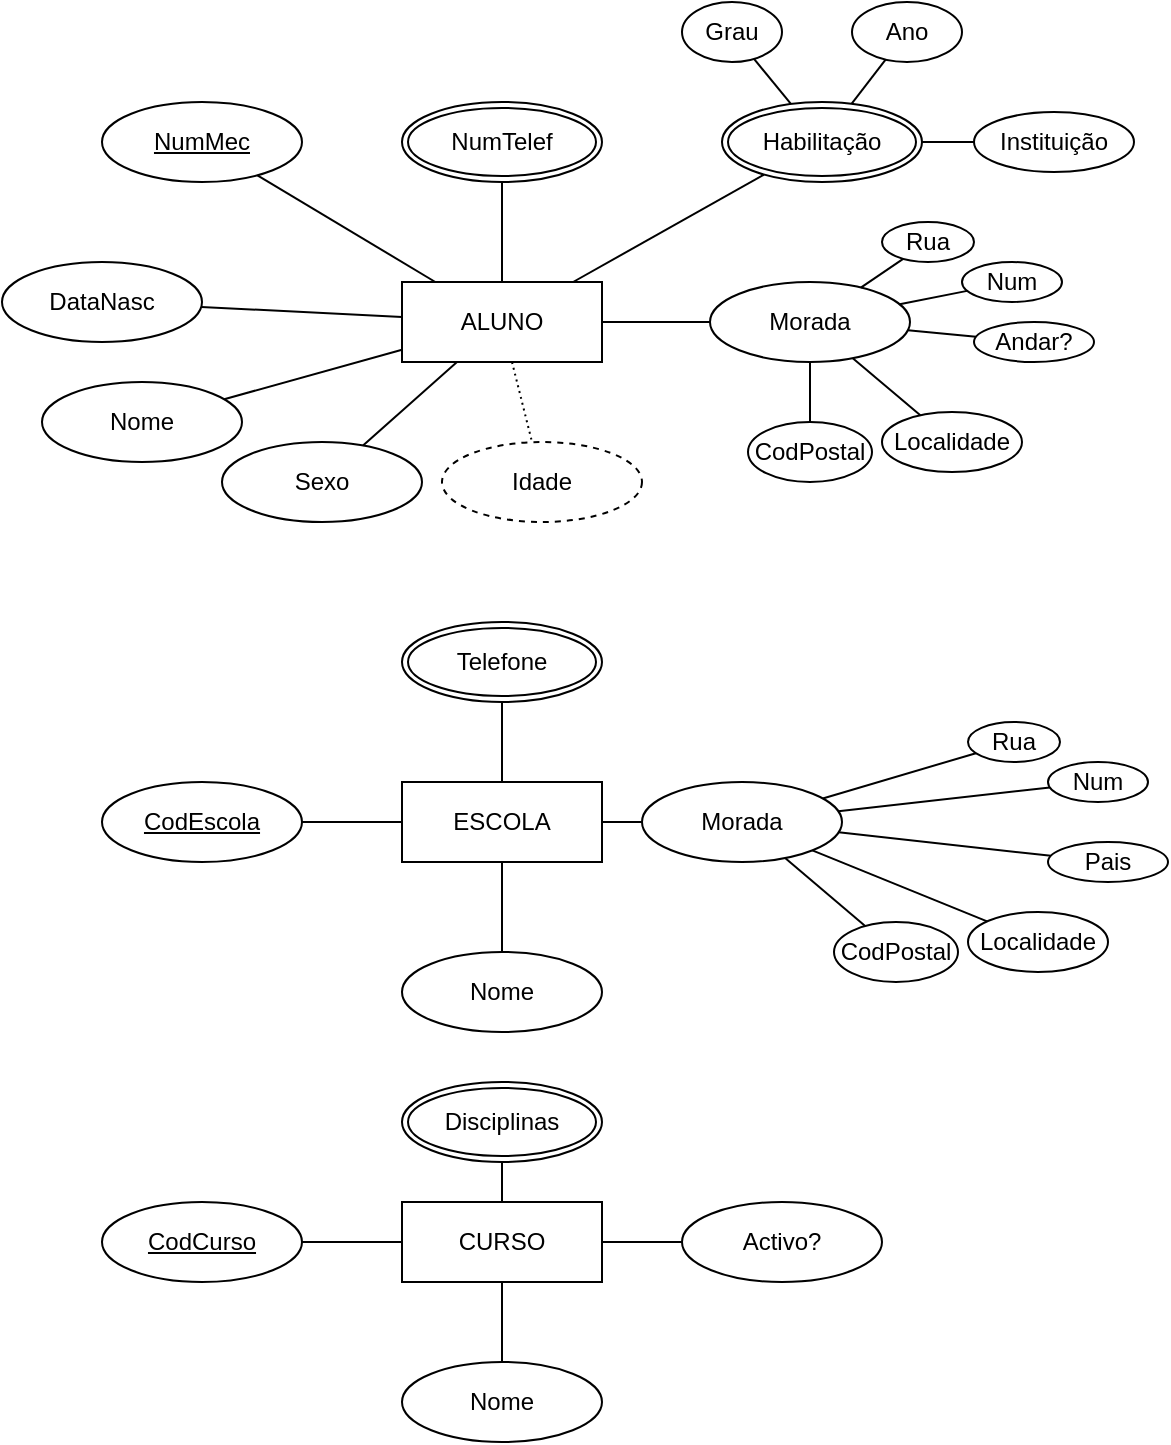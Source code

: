 <mxfile version="24.7.14">
  <diagram name="Página-1" id="6IiflMp-nN5JMO0304UB">
    <mxGraphModel dx="761" dy="517" grid="1" gridSize="10" guides="1" tooltips="1" connect="1" arrows="1" fold="1" page="1" pageScale="1" pageWidth="827" pageHeight="1169" math="0" shadow="0">
      <root>
        <mxCell id="0" />
        <mxCell id="1" parent="0" />
        <mxCell id="7PINaodsBSt505YF2r87-1" value="ALUNO" style="whiteSpace=wrap;html=1;align=center;" vertex="1" parent="1">
          <mxGeometry x="260" y="210" width="100" height="40" as="geometry" />
        </mxCell>
        <mxCell id="7PINaodsBSt505YF2r87-2" value="Nome" style="ellipse;whiteSpace=wrap;html=1;align=center;" vertex="1" parent="1">
          <mxGeometry x="80" y="260" width="100" height="40" as="geometry" />
        </mxCell>
        <mxCell id="7PINaodsBSt505YF2r87-3" value="Sexo" style="ellipse;whiteSpace=wrap;html=1;align=center;" vertex="1" parent="1">
          <mxGeometry x="170" y="290" width="100" height="40" as="geometry" />
        </mxCell>
        <mxCell id="7PINaodsBSt505YF2r87-4" value="DataNasc" style="ellipse;whiteSpace=wrap;html=1;align=center;" vertex="1" parent="1">
          <mxGeometry x="60" y="200" width="100" height="40" as="geometry" />
        </mxCell>
        <mxCell id="7PINaodsBSt505YF2r87-5" value="NumMec" style="ellipse;whiteSpace=wrap;html=1;align=center;fontStyle=4;" vertex="1" parent="1">
          <mxGeometry x="110" y="120" width="100" height="40" as="geometry" />
        </mxCell>
        <mxCell id="7PINaodsBSt505YF2r87-6" value="" style="endArrow=none;html=1;rounded=0;" edge="1" parent="1" source="7PINaodsBSt505YF2r87-2" target="7PINaodsBSt505YF2r87-1">
          <mxGeometry relative="1" as="geometry">
            <mxPoint x="290" y="390" as="sourcePoint" />
            <mxPoint x="450" y="390" as="targetPoint" />
          </mxGeometry>
        </mxCell>
        <mxCell id="7PINaodsBSt505YF2r87-7" value="" style="endArrow=none;html=1;rounded=0;" edge="1" parent="1" source="7PINaodsBSt505YF2r87-1" target="7PINaodsBSt505YF2r87-3">
          <mxGeometry relative="1" as="geometry">
            <mxPoint x="290" y="390" as="sourcePoint" />
            <mxPoint x="450" y="390" as="targetPoint" />
          </mxGeometry>
        </mxCell>
        <mxCell id="7PINaodsBSt505YF2r87-8" value="" style="endArrow=none;html=1;rounded=0;" edge="1" parent="1" source="7PINaodsBSt505YF2r87-1" target="7PINaodsBSt505YF2r87-4">
          <mxGeometry relative="1" as="geometry">
            <mxPoint x="290" y="390" as="sourcePoint" />
            <mxPoint x="130.0" y="260" as="targetPoint" />
          </mxGeometry>
        </mxCell>
        <mxCell id="7PINaodsBSt505YF2r87-9" value="" style="endArrow=none;html=1;rounded=0;" edge="1" parent="1" source="7PINaodsBSt505YF2r87-1" target="7PINaodsBSt505YF2r87-5">
          <mxGeometry relative="1" as="geometry">
            <mxPoint x="290" y="390" as="sourcePoint" />
            <mxPoint x="450" y="390" as="targetPoint" />
          </mxGeometry>
        </mxCell>
        <mxCell id="7PINaodsBSt505YF2r87-11" value="Idade" style="ellipse;whiteSpace=wrap;html=1;align=center;dashed=1;" vertex="1" parent="1">
          <mxGeometry x="280" y="290" width="100" height="40" as="geometry" />
        </mxCell>
        <mxCell id="7PINaodsBSt505YF2r87-12" value="" style="endArrow=none;html=1;rounded=0;dashed=1;dashPattern=1 2;" edge="1" parent="1" source="7PINaodsBSt505YF2r87-1" target="7PINaodsBSt505YF2r87-11">
          <mxGeometry relative="1" as="geometry">
            <mxPoint x="290" y="390" as="sourcePoint" />
            <mxPoint x="450" y="390" as="targetPoint" />
          </mxGeometry>
        </mxCell>
        <mxCell id="7PINaodsBSt505YF2r87-14" value="NumTelef" style="ellipse;shape=doubleEllipse;margin=3;whiteSpace=wrap;html=1;align=center;" vertex="1" parent="1">
          <mxGeometry x="260" y="120" width="100" height="40" as="geometry" />
        </mxCell>
        <mxCell id="7PINaodsBSt505YF2r87-15" value="Habilitação" style="ellipse;shape=doubleEllipse;margin=3;whiteSpace=wrap;html=1;align=center;" vertex="1" parent="1">
          <mxGeometry x="420" y="120" width="100" height="40" as="geometry" />
        </mxCell>
        <mxCell id="7PINaodsBSt505YF2r87-16" value="" style="endArrow=none;html=1;rounded=0;" edge="1" parent="1" source="7PINaodsBSt505YF2r87-14" target="7PINaodsBSt505YF2r87-1">
          <mxGeometry relative="1" as="geometry">
            <mxPoint x="310" y="300" as="sourcePoint" />
            <mxPoint x="470" y="300" as="targetPoint" />
          </mxGeometry>
        </mxCell>
        <mxCell id="7PINaodsBSt505YF2r87-17" value="" style="endArrow=none;html=1;rounded=0;" edge="1" parent="1" source="7PINaodsBSt505YF2r87-1" target="7PINaodsBSt505YF2r87-15">
          <mxGeometry relative="1" as="geometry">
            <mxPoint x="310" y="300" as="sourcePoint" />
            <mxPoint x="470" y="300" as="targetPoint" />
          </mxGeometry>
        </mxCell>
        <mxCell id="7PINaodsBSt505YF2r87-18" value="Morada" style="ellipse;whiteSpace=wrap;html=1;align=center;" vertex="1" parent="1">
          <mxGeometry x="414" y="210" width="100" height="40" as="geometry" />
        </mxCell>
        <mxCell id="7PINaodsBSt505YF2r87-19" value="" style="endArrow=none;html=1;rounded=0;" edge="1" parent="1" source="7PINaodsBSt505YF2r87-1" target="7PINaodsBSt505YF2r87-18">
          <mxGeometry relative="1" as="geometry">
            <mxPoint x="310" y="300" as="sourcePoint" />
            <mxPoint x="470" y="300" as="targetPoint" />
          </mxGeometry>
        </mxCell>
        <mxCell id="7PINaodsBSt505YF2r87-20" value="CodPostal" style="ellipse;whiteSpace=wrap;html=1;align=center;" vertex="1" parent="1">
          <mxGeometry x="433" y="280" width="62" height="30" as="geometry" />
        </mxCell>
        <mxCell id="7PINaodsBSt505YF2r87-21" value="" style="endArrow=none;html=1;rounded=0;" edge="1" parent="1" source="7PINaodsBSt505YF2r87-18" target="7PINaodsBSt505YF2r87-20">
          <mxGeometry relative="1" as="geometry">
            <mxPoint x="310" y="300" as="sourcePoint" />
            <mxPoint x="470" y="300" as="targetPoint" />
          </mxGeometry>
        </mxCell>
        <mxCell id="7PINaodsBSt505YF2r87-22" value="Localidade" style="ellipse;whiteSpace=wrap;html=1;align=center;" vertex="1" parent="1">
          <mxGeometry x="500" y="275" width="70" height="30" as="geometry" />
        </mxCell>
        <mxCell id="7PINaodsBSt505YF2r87-23" value="" style="endArrow=none;html=1;rounded=0;" edge="1" parent="1" source="7PINaodsBSt505YF2r87-18" target="7PINaodsBSt505YF2r87-22">
          <mxGeometry relative="1" as="geometry">
            <mxPoint x="310" y="300" as="sourcePoint" />
            <mxPoint x="470" y="300" as="targetPoint" />
          </mxGeometry>
        </mxCell>
        <mxCell id="7PINaodsBSt505YF2r87-24" value="Andar?" style="ellipse;whiteSpace=wrap;html=1;align=center;" vertex="1" parent="1">
          <mxGeometry x="546" y="230" width="60" height="20" as="geometry" />
        </mxCell>
        <mxCell id="7PINaodsBSt505YF2r87-25" value="" style="endArrow=none;html=1;rounded=0;" edge="1" parent="1" source="7PINaodsBSt505YF2r87-18" target="7PINaodsBSt505YF2r87-24">
          <mxGeometry relative="1" as="geometry">
            <mxPoint x="310" y="300" as="sourcePoint" />
            <mxPoint x="470" y="300" as="targetPoint" />
          </mxGeometry>
        </mxCell>
        <mxCell id="7PINaodsBSt505YF2r87-26" value="Num" style="ellipse;whiteSpace=wrap;html=1;align=center;" vertex="1" parent="1">
          <mxGeometry x="540" y="200" width="50" height="20" as="geometry" />
        </mxCell>
        <mxCell id="7PINaodsBSt505YF2r87-27" value="" style="endArrow=none;html=1;rounded=0;" edge="1" parent="1" source="7PINaodsBSt505YF2r87-18" target="7PINaodsBSt505YF2r87-26">
          <mxGeometry relative="1" as="geometry">
            <mxPoint x="310" y="300" as="sourcePoint" />
            <mxPoint x="470" y="300" as="targetPoint" />
          </mxGeometry>
        </mxCell>
        <mxCell id="7PINaodsBSt505YF2r87-28" value="Rua" style="ellipse;whiteSpace=wrap;html=1;align=center;" vertex="1" parent="1">
          <mxGeometry x="500" y="180" width="46" height="20" as="geometry" />
        </mxCell>
        <mxCell id="7PINaodsBSt505YF2r87-29" value="" style="endArrow=none;html=1;rounded=0;" edge="1" parent="1" source="7PINaodsBSt505YF2r87-18" target="7PINaodsBSt505YF2r87-28">
          <mxGeometry relative="1" as="geometry">
            <mxPoint x="310" y="300" as="sourcePoint" />
            <mxPoint x="470" y="300" as="targetPoint" />
          </mxGeometry>
        </mxCell>
        <mxCell id="7PINaodsBSt505YF2r87-30" value="Grau" style="ellipse;whiteSpace=wrap;html=1;align=center;" vertex="1" parent="1">
          <mxGeometry x="400" y="70" width="50" height="30" as="geometry" />
        </mxCell>
        <mxCell id="7PINaodsBSt505YF2r87-31" value="" style="endArrow=none;html=1;rounded=0;" edge="1" parent="1" source="7PINaodsBSt505YF2r87-30" target="7PINaodsBSt505YF2r87-15">
          <mxGeometry relative="1" as="geometry">
            <mxPoint x="310" y="300" as="sourcePoint" />
            <mxPoint x="470" y="300" as="targetPoint" />
          </mxGeometry>
        </mxCell>
        <mxCell id="7PINaodsBSt505YF2r87-32" value="Ano" style="ellipse;whiteSpace=wrap;html=1;align=center;" vertex="1" parent="1">
          <mxGeometry x="485" y="70" width="55" height="30" as="geometry" />
        </mxCell>
        <mxCell id="7PINaodsBSt505YF2r87-33" value="" style="endArrow=none;html=1;rounded=0;" edge="1" parent="1" source="7PINaodsBSt505YF2r87-32" target="7PINaodsBSt505YF2r87-15">
          <mxGeometry relative="1" as="geometry">
            <mxPoint x="310" y="300" as="sourcePoint" />
            <mxPoint x="470" y="300" as="targetPoint" />
          </mxGeometry>
        </mxCell>
        <mxCell id="7PINaodsBSt505YF2r87-34" value="Instituição" style="ellipse;whiteSpace=wrap;html=1;align=center;" vertex="1" parent="1">
          <mxGeometry x="546" y="125" width="80" height="30" as="geometry" />
        </mxCell>
        <mxCell id="7PINaodsBSt505YF2r87-35" value="" style="endArrow=none;html=1;rounded=0;" edge="1" parent="1" source="7PINaodsBSt505YF2r87-15" target="7PINaodsBSt505YF2r87-34">
          <mxGeometry relative="1" as="geometry">
            <mxPoint x="310" y="300" as="sourcePoint" />
            <mxPoint x="470" y="300" as="targetPoint" />
          </mxGeometry>
        </mxCell>
        <mxCell id="7PINaodsBSt505YF2r87-38" value="ESCOLA" style="whiteSpace=wrap;html=1;align=center;" vertex="1" parent="1">
          <mxGeometry x="260" y="460" width="100" height="40" as="geometry" />
        </mxCell>
        <mxCell id="7PINaodsBSt505YF2r87-39" value="Nome" style="ellipse;whiteSpace=wrap;html=1;align=center;" vertex="1" parent="1">
          <mxGeometry x="260" y="545" width="100" height="40" as="geometry" />
        </mxCell>
        <mxCell id="7PINaodsBSt505YF2r87-40" value="CodEscola" style="ellipse;whiteSpace=wrap;html=1;align=center;fontStyle=4;" vertex="1" parent="1">
          <mxGeometry x="110" y="460" width="100" height="40" as="geometry" />
        </mxCell>
        <mxCell id="7PINaodsBSt505YF2r87-41" value="" style="endArrow=none;html=1;rounded=0;" edge="1" parent="1" source="7PINaodsBSt505YF2r87-40" target="7PINaodsBSt505YF2r87-38">
          <mxGeometry relative="1" as="geometry">
            <mxPoint x="140" y="520" as="sourcePoint" />
            <mxPoint x="300" y="520" as="targetPoint" />
          </mxGeometry>
        </mxCell>
        <mxCell id="7PINaodsBSt505YF2r87-42" value="" style="endArrow=none;html=1;rounded=0;" edge="1" parent="1" source="7PINaodsBSt505YF2r87-39" target="7PINaodsBSt505YF2r87-38">
          <mxGeometry relative="1" as="geometry">
            <mxPoint x="310" y="430" as="sourcePoint" />
            <mxPoint x="470" y="430" as="targetPoint" />
          </mxGeometry>
        </mxCell>
        <mxCell id="7PINaodsBSt505YF2r87-43" value="Telefone" style="ellipse;shape=doubleEllipse;margin=3;whiteSpace=wrap;html=1;align=center;" vertex="1" parent="1">
          <mxGeometry x="260" y="380" width="100" height="40" as="geometry" />
        </mxCell>
        <mxCell id="7PINaodsBSt505YF2r87-44" value="" style="endArrow=none;html=1;rounded=0;" edge="1" parent="1" source="7PINaodsBSt505YF2r87-43" target="7PINaodsBSt505YF2r87-38">
          <mxGeometry relative="1" as="geometry">
            <mxPoint x="310" y="430" as="sourcePoint" />
            <mxPoint x="470" y="430" as="targetPoint" />
          </mxGeometry>
        </mxCell>
        <mxCell id="7PINaodsBSt505YF2r87-47" value="Morada" style="ellipse;whiteSpace=wrap;html=1;align=center;" vertex="1" parent="1">
          <mxGeometry x="380" y="460" width="100" height="40" as="geometry" />
        </mxCell>
        <mxCell id="7PINaodsBSt505YF2r87-48" value="CodPostal" style="ellipse;whiteSpace=wrap;html=1;align=center;" vertex="1" parent="1">
          <mxGeometry x="476" y="530" width="62" height="30" as="geometry" />
        </mxCell>
        <mxCell id="7PINaodsBSt505YF2r87-49" value="" style="endArrow=none;html=1;rounded=0;" edge="1" parent="1" source="7PINaodsBSt505YF2r87-47" target="7PINaodsBSt505YF2r87-48">
          <mxGeometry relative="1" as="geometry">
            <mxPoint x="353" y="550" as="sourcePoint" />
            <mxPoint x="513" y="550" as="targetPoint" />
          </mxGeometry>
        </mxCell>
        <mxCell id="7PINaodsBSt505YF2r87-50" value="Localidade" style="ellipse;whiteSpace=wrap;html=1;align=center;" vertex="1" parent="1">
          <mxGeometry x="543" y="525" width="70" height="30" as="geometry" />
        </mxCell>
        <mxCell id="7PINaodsBSt505YF2r87-51" value="" style="endArrow=none;html=1;rounded=0;" edge="1" parent="1" source="7PINaodsBSt505YF2r87-47" target="7PINaodsBSt505YF2r87-50">
          <mxGeometry relative="1" as="geometry">
            <mxPoint x="353" y="550" as="sourcePoint" />
            <mxPoint x="513" y="550" as="targetPoint" />
          </mxGeometry>
        </mxCell>
        <mxCell id="7PINaodsBSt505YF2r87-52" value="Pais" style="ellipse;whiteSpace=wrap;html=1;align=center;" vertex="1" parent="1">
          <mxGeometry x="583" y="490" width="60" height="20" as="geometry" />
        </mxCell>
        <mxCell id="7PINaodsBSt505YF2r87-53" value="" style="endArrow=none;html=1;rounded=0;" edge="1" parent="1" source="7PINaodsBSt505YF2r87-47" target="7PINaodsBSt505YF2r87-52">
          <mxGeometry relative="1" as="geometry">
            <mxPoint x="353" y="550" as="sourcePoint" />
            <mxPoint x="513" y="550" as="targetPoint" />
          </mxGeometry>
        </mxCell>
        <mxCell id="7PINaodsBSt505YF2r87-54" value="Num" style="ellipse;whiteSpace=wrap;html=1;align=center;" vertex="1" parent="1">
          <mxGeometry x="583" y="450" width="50" height="20" as="geometry" />
        </mxCell>
        <mxCell id="7PINaodsBSt505YF2r87-55" value="" style="endArrow=none;html=1;rounded=0;" edge="1" parent="1" source="7PINaodsBSt505YF2r87-47" target="7PINaodsBSt505YF2r87-54">
          <mxGeometry relative="1" as="geometry">
            <mxPoint x="353" y="550" as="sourcePoint" />
            <mxPoint x="513" y="550" as="targetPoint" />
          </mxGeometry>
        </mxCell>
        <mxCell id="7PINaodsBSt505YF2r87-56" value="Rua" style="ellipse;whiteSpace=wrap;html=1;align=center;" vertex="1" parent="1">
          <mxGeometry x="543" y="430" width="46" height="20" as="geometry" />
        </mxCell>
        <mxCell id="7PINaodsBSt505YF2r87-57" value="" style="endArrow=none;html=1;rounded=0;" edge="1" parent="1" source="7PINaodsBSt505YF2r87-47" target="7PINaodsBSt505YF2r87-56">
          <mxGeometry relative="1" as="geometry">
            <mxPoint x="353" y="550" as="sourcePoint" />
            <mxPoint x="513" y="550" as="targetPoint" />
          </mxGeometry>
        </mxCell>
        <mxCell id="7PINaodsBSt505YF2r87-58" value="" style="endArrow=none;html=1;rounded=0;" edge="1" parent="1" source="7PINaodsBSt505YF2r87-38" target="7PINaodsBSt505YF2r87-47">
          <mxGeometry relative="1" as="geometry">
            <mxPoint x="340" y="360" as="sourcePoint" />
            <mxPoint x="500" y="360" as="targetPoint" />
          </mxGeometry>
        </mxCell>
        <mxCell id="7PINaodsBSt505YF2r87-59" value="CURSO" style="whiteSpace=wrap;html=1;align=center;" vertex="1" parent="1">
          <mxGeometry x="260" y="670" width="100" height="40" as="geometry" />
        </mxCell>
        <mxCell id="7PINaodsBSt505YF2r87-60" value="CodCurso" style="ellipse;whiteSpace=wrap;html=1;align=center;fontStyle=4;" vertex="1" parent="1">
          <mxGeometry x="110" y="670" width="100" height="40" as="geometry" />
        </mxCell>
        <mxCell id="7PINaodsBSt505YF2r87-61" value="" style="endArrow=none;html=1;rounded=0;" edge="1" parent="1" source="7PINaodsBSt505YF2r87-60" target="7PINaodsBSt505YF2r87-59">
          <mxGeometry relative="1" as="geometry">
            <mxPoint x="340" y="570" as="sourcePoint" />
            <mxPoint x="500" y="570" as="targetPoint" />
          </mxGeometry>
        </mxCell>
        <mxCell id="7PINaodsBSt505YF2r87-62" value="Nome" style="ellipse;whiteSpace=wrap;html=1;align=center;" vertex="1" parent="1">
          <mxGeometry x="260" y="750" width="100" height="40" as="geometry" />
        </mxCell>
        <mxCell id="7PINaodsBSt505YF2r87-63" value="" style="endArrow=none;html=1;rounded=0;" edge="1" parent="1" source="7PINaodsBSt505YF2r87-59" target="7PINaodsBSt505YF2r87-62">
          <mxGeometry relative="1" as="geometry">
            <mxPoint x="340" y="570" as="sourcePoint" />
            <mxPoint x="500" y="570" as="targetPoint" />
          </mxGeometry>
        </mxCell>
        <mxCell id="7PINaodsBSt505YF2r87-64" value="Disciplinas" style="ellipse;shape=doubleEllipse;margin=3;whiteSpace=wrap;html=1;align=center;" vertex="1" parent="1">
          <mxGeometry x="260" y="610" width="100" height="40" as="geometry" />
        </mxCell>
        <mxCell id="7PINaodsBSt505YF2r87-65" value="" style="endArrow=none;html=1;rounded=0;" edge="1" parent="1" source="7PINaodsBSt505YF2r87-64" target="7PINaodsBSt505YF2r87-59">
          <mxGeometry relative="1" as="geometry">
            <mxPoint x="340" y="570" as="sourcePoint" />
            <mxPoint x="500" y="570" as="targetPoint" />
          </mxGeometry>
        </mxCell>
        <mxCell id="7PINaodsBSt505YF2r87-66" value="Activo?" style="ellipse;whiteSpace=wrap;html=1;align=center;" vertex="1" parent="1">
          <mxGeometry x="400" y="670" width="100" height="40" as="geometry" />
        </mxCell>
        <mxCell id="7PINaodsBSt505YF2r87-67" value="" style="endArrow=none;html=1;rounded=0;" edge="1" parent="1" source="7PINaodsBSt505YF2r87-59" target="7PINaodsBSt505YF2r87-66">
          <mxGeometry relative="1" as="geometry">
            <mxPoint x="340" y="570" as="sourcePoint" />
            <mxPoint x="500" y="570" as="targetPoint" />
          </mxGeometry>
        </mxCell>
      </root>
    </mxGraphModel>
  </diagram>
</mxfile>
